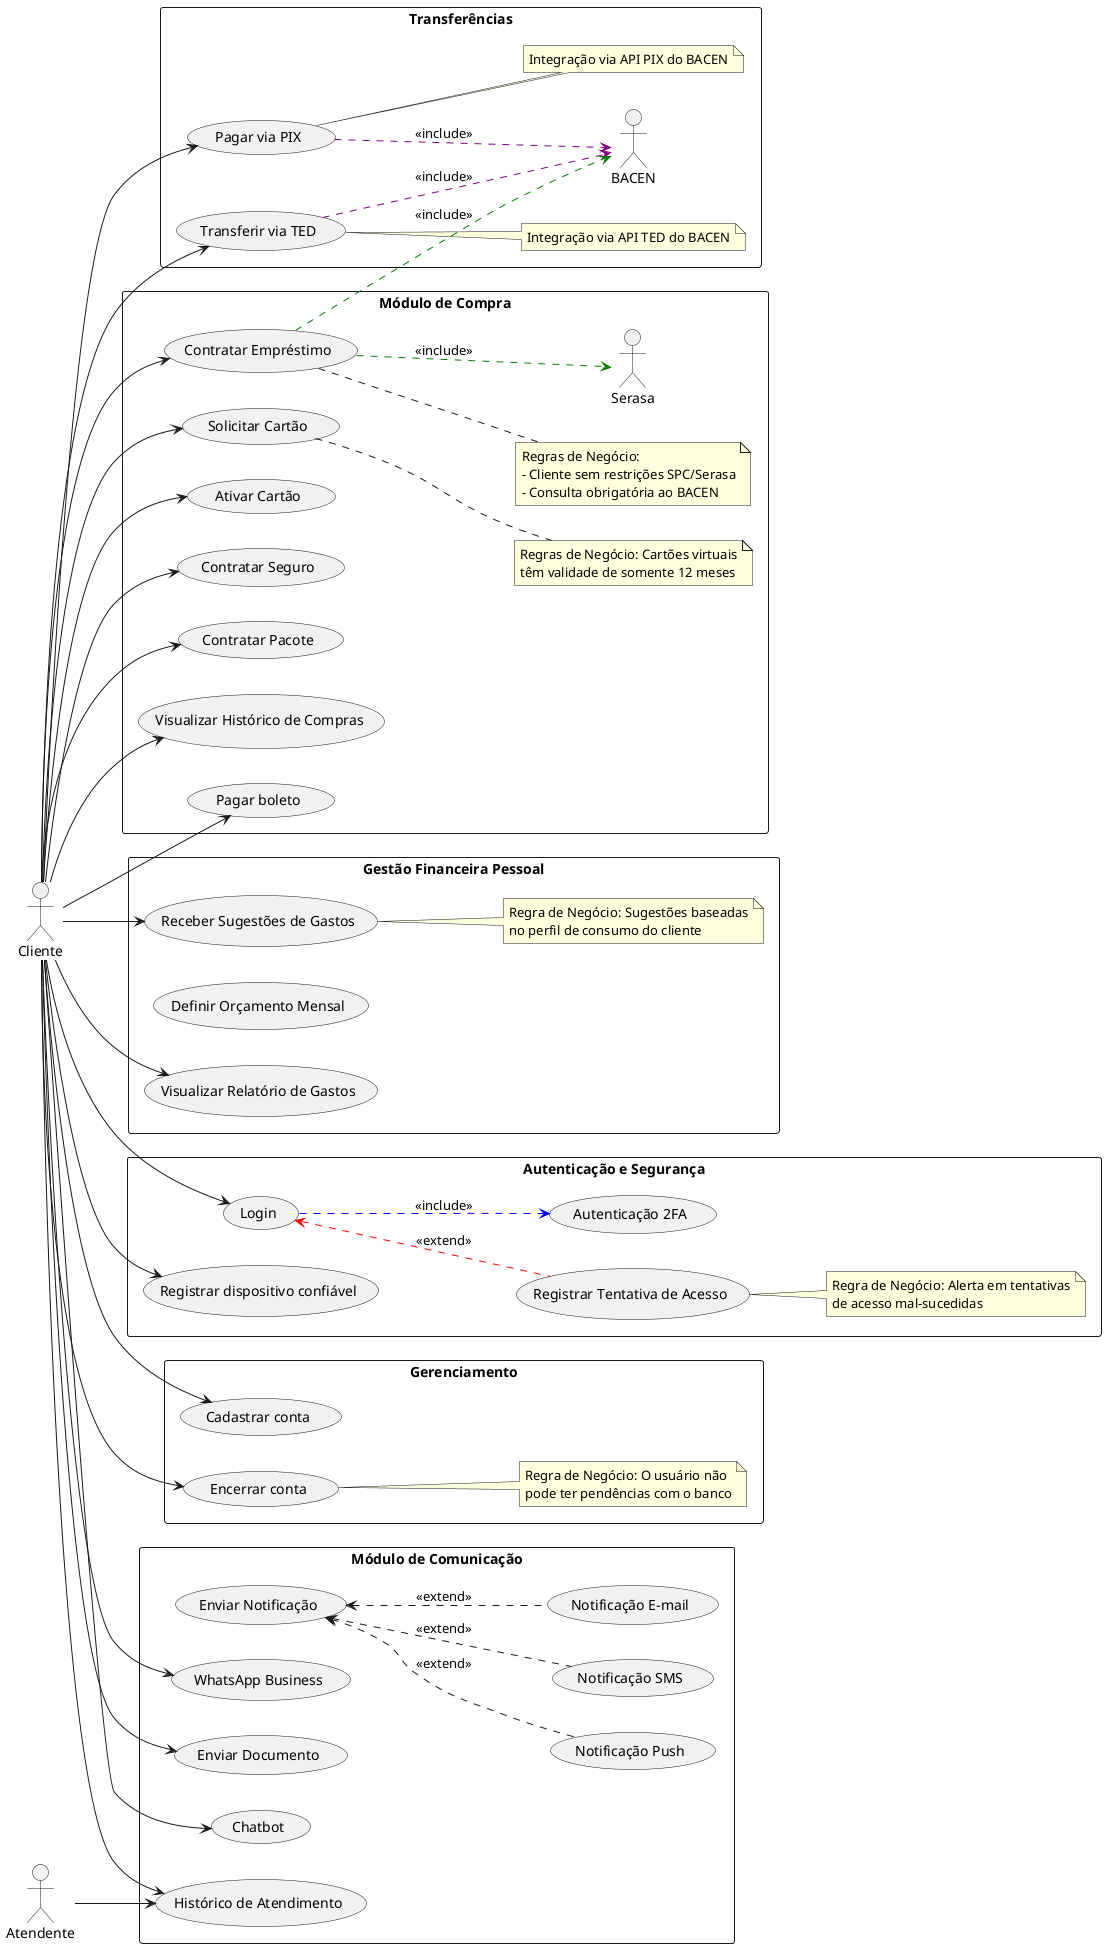 @startuml Casos_De_Uso
left to right direction
skinparam packageStyle rectangle

actor Cliente
actor Atendente

package "Transferências" {
  usecase "Pagar via PIX"                     as UC_PIX 
  usecase "Transferir via TED"                     as UC_TED

  Cliente --> UC_TED
  Cliente --> UC_PIX

  UC_PIX .[#purple].> BACEN                   : <<include>>
  note right of UC_PIX
    Integração via API PIX do BACEN
  end note

  UC_TED .[#purple].> BACEN                   : <<include>>
  note right of UC_TED
    Integração via API TED do BACEN
  end note
}

package "Módulo de Compra" {
  usecase "Contratar Empréstimo"             as UC_Emprestimo
  usecase "Solicitar Cartão"                  as UC_Cartao
  usecase "Ativar Cartão" as UC_Ativar
  usecase "Contratar Seguro"                  as UC_Seguro
  usecase "Contratar Pacote"                  as UC_Pacote
  usecase "Visualizar Histórico de Compras"    as UC_HistCompras
  usecase "Pagar boleto"    as UC_Boleto

  Cliente --> UC_Emprestimo
  Cliente --> UC_Boleto
  Cliente --> UC_Cartao
  note right of UC_Cartao
    Regras de Negócio: Cartões virtuais
    têm validade de somente 12 meses
  end note

  Cliente --> UC_Ativar
  Cliente --> UC_Seguro
  Cliente --> UC_Pacote
  Cliente --> UC_HistCompras

  UC_Emprestimo .[#green].> Serasa          : <<include>>
  UC_Emprestimo .[#green].> BACEN           : <<include>>
  note right of UC_Emprestimo
    Regras de Negócio:
    - Cliente sem restrições SPC/Serasa
    - Consulta obrigatória ao BACEN
  end note
}

package "Autenticação e Segurança" {
  usecase "Login"                           as UC_Login
  usecase "Autenticação 2FA"               as UC_2FA
  usecase "Registrar Tentativa de Acesso"   as UC_RegistroAcesso
  usecase "Registrar dispositivo confiável" as UC_DispConf

  Cliente --> UC_DispConf
  Cliente --> UC_Login
  UC_Login .[#blue].> UC_2FA                 : <<include>>
  UC_Login <.[#red]. UC_RegistroAcesso       : <<extend>>
  note right of UC_RegistroAcesso
    Regra de Negócio: Alerta em tentativas
    de acesso mal-sucedidas
  end note
}

package "Gerenciamento" {
  usecase "Cadastrar conta" as UC_Cadastrar
  usecase "Encerrar conta" as UC_Encerrar

  Cliente --> UC_Cadastrar
  Cliente --> UC_Encerrar
  note right of UC_Encerrar
    Regra de Negócio: O usuário não 
    pode ter pendências com o banco
  end note
}

package "Módulo de Comunicação" {
  usecase "Enviar Notificação"              as UC_Notif
  usecase "Notificação Push"                as UC_Push
  usecase "Notificação SMS"                 as UC_SMS
  usecase "Notificação E-mail"              as UC_Email
  usecase "Chatbot"                         as UC_Chatbot
  usecase "WhatsApp Business"               as UC_Zap
  usecase "Histórico de Atendimento"        as UC_HistAtend
  usecase "Enviar Documento"                as UC_EnvDoc

  Cliente --> UC_Chatbot
  Cliente --> UC_Zap
  Cliente --> UC_HistAtend
  Cliente --> UC_EnvDoc

  UC_Notif <.. UC_Push                       : <<extend>>
  UC_Notif <.. UC_SMS                        : <<extend>>
  UC_Notif <.. UC_Email                      : <<extend>>

  Atendente --> UC_HistAtend
}

package "Gestão Financeira Pessoal" {
  usecase "Visualizar Relatório de Gastos"   as UC_RelGastos
  usecase "Definir Orçamento Mensal"         as UC_OrcMensal
  usecase "Receber Sugestões de Gastos"      as UC_Sugestao

  Cliente --> UC_RelGastos
  Cliente --> UC_Sugestao

  note right of UC_Sugestao
    Regra de Negócio: Sugestões baseadas
    no perfil de consumo do cliente
  end note
}

@enduml
